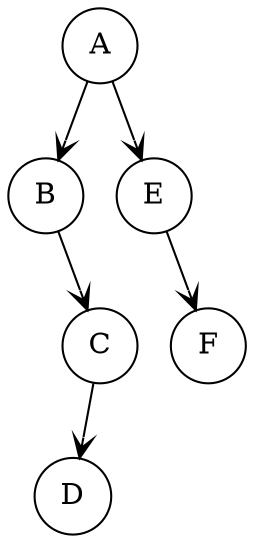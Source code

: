 digraph G {
    graph [nodesep=0.1]
    node [shape=circle]
    edge [arrowhead=vee]
    A -> B
    A -> E
    B [group=B]
    E [group=E]
    _E [group=E, label="", width=0, style=invis]
    E -> _E [style=invis] 
    E -> F
    _B [group=B, label="", width=0, style=invis] 
    B -> _B [style=invis]
    B -> C
    C [group=C]
    C -> D
    _C [group=B, label="", width=0, style=invis]
    C -> _C [style=invis]   
    
}